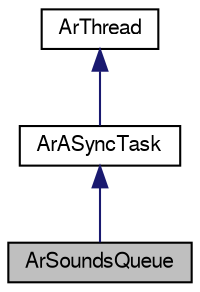 digraph G
{
  edge [fontname="FreeSans",fontsize=10,labelfontname="FreeSans",labelfontsize=10];
  node [fontname="FreeSans",fontsize=10,shape=record];
  Node1 [label="ArSoundsQueue",height=0.2,width=0.4,color="black", fillcolor="grey75", style="filled" fontcolor="black"];
  Node2 -> Node1 [dir=back,color="midnightblue",fontsize=10,style="solid",fontname="FreeSans"];
  Node2 [label="ArASyncTask",height=0.2,width=0.4,color="black", fillcolor="white", style="filled",URL="$classArASyncTask.html",tooltip="Asynchronous task (runs in its own thread)."];
  Node3 -> Node2 [dir=back,color="midnightblue",fontsize=10,style="solid",fontname="FreeSans"];
  Node3 [label="ArThread",height=0.2,width=0.4,color="black", fillcolor="white", style="filled",URL="$classArThread.html",tooltip="POSIX/WIN32 thread wrapper class."];
}
